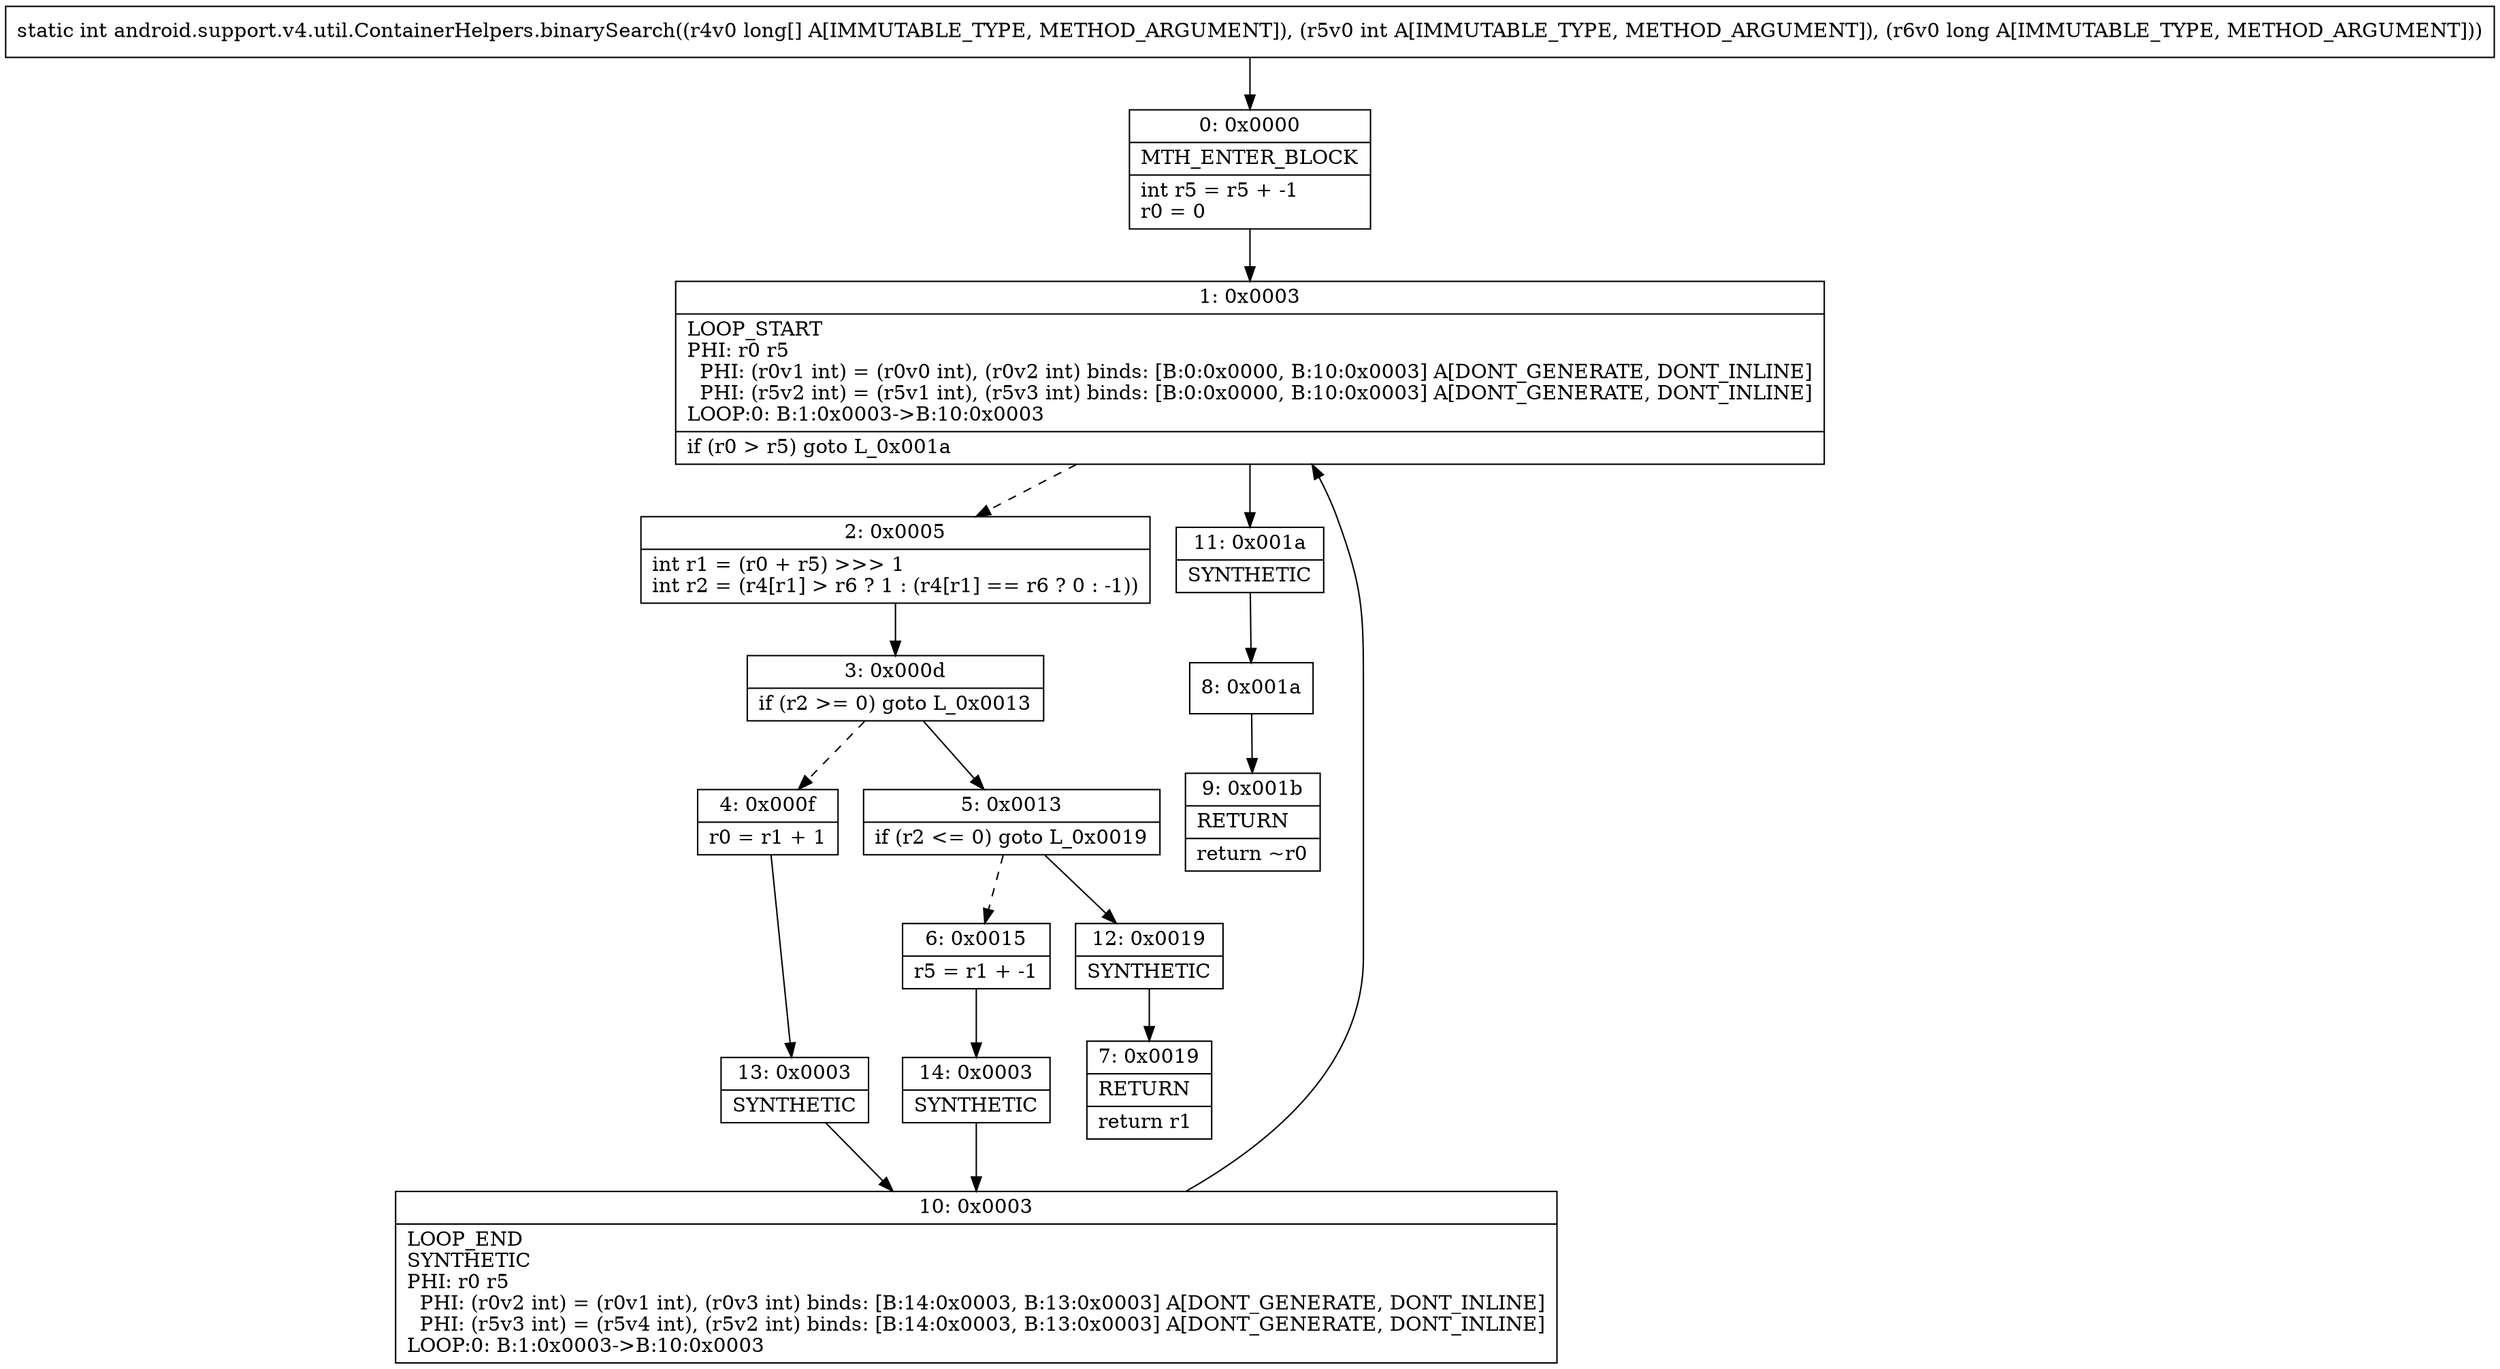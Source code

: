 digraph "CFG forandroid.support.v4.util.ContainerHelpers.binarySearch([JIJ)I" {
Node_0 [shape=record,label="{0\:\ 0x0000|MTH_ENTER_BLOCK\l|int r5 = r5 + \-1\lr0 = 0\l}"];
Node_1 [shape=record,label="{1\:\ 0x0003|LOOP_START\lPHI: r0 r5 \l  PHI: (r0v1 int) = (r0v0 int), (r0v2 int) binds: [B:0:0x0000, B:10:0x0003] A[DONT_GENERATE, DONT_INLINE]\l  PHI: (r5v2 int) = (r5v1 int), (r5v3 int) binds: [B:0:0x0000, B:10:0x0003] A[DONT_GENERATE, DONT_INLINE]\lLOOP:0: B:1:0x0003\-\>B:10:0x0003\l|if (r0 \> r5) goto L_0x001a\l}"];
Node_2 [shape=record,label="{2\:\ 0x0005|int r1 = (r0 + r5) \>\>\> 1\lint r2 = (r4[r1] \> r6 ? 1 : (r4[r1] == r6 ? 0 : \-1))\l}"];
Node_3 [shape=record,label="{3\:\ 0x000d|if (r2 \>= 0) goto L_0x0013\l}"];
Node_4 [shape=record,label="{4\:\ 0x000f|r0 = r1 + 1\l}"];
Node_5 [shape=record,label="{5\:\ 0x0013|if (r2 \<= 0) goto L_0x0019\l}"];
Node_6 [shape=record,label="{6\:\ 0x0015|r5 = r1 + \-1\l}"];
Node_7 [shape=record,label="{7\:\ 0x0019|RETURN\l|return r1\l}"];
Node_8 [shape=record,label="{8\:\ 0x001a}"];
Node_9 [shape=record,label="{9\:\ 0x001b|RETURN\l|return ~r0\l}"];
Node_10 [shape=record,label="{10\:\ 0x0003|LOOP_END\lSYNTHETIC\lPHI: r0 r5 \l  PHI: (r0v2 int) = (r0v1 int), (r0v3 int) binds: [B:14:0x0003, B:13:0x0003] A[DONT_GENERATE, DONT_INLINE]\l  PHI: (r5v3 int) = (r5v4 int), (r5v2 int) binds: [B:14:0x0003, B:13:0x0003] A[DONT_GENERATE, DONT_INLINE]\lLOOP:0: B:1:0x0003\-\>B:10:0x0003\l}"];
Node_11 [shape=record,label="{11\:\ 0x001a|SYNTHETIC\l}"];
Node_12 [shape=record,label="{12\:\ 0x0019|SYNTHETIC\l}"];
Node_13 [shape=record,label="{13\:\ 0x0003|SYNTHETIC\l}"];
Node_14 [shape=record,label="{14\:\ 0x0003|SYNTHETIC\l}"];
MethodNode[shape=record,label="{static int android.support.v4.util.ContainerHelpers.binarySearch((r4v0 long[] A[IMMUTABLE_TYPE, METHOD_ARGUMENT]), (r5v0 int A[IMMUTABLE_TYPE, METHOD_ARGUMENT]), (r6v0 long A[IMMUTABLE_TYPE, METHOD_ARGUMENT])) }"];
MethodNode -> Node_0;
Node_0 -> Node_1;
Node_1 -> Node_2[style=dashed];
Node_1 -> Node_11;
Node_2 -> Node_3;
Node_3 -> Node_4[style=dashed];
Node_3 -> Node_5;
Node_4 -> Node_13;
Node_5 -> Node_6[style=dashed];
Node_5 -> Node_12;
Node_6 -> Node_14;
Node_8 -> Node_9;
Node_10 -> Node_1;
Node_11 -> Node_8;
Node_12 -> Node_7;
Node_13 -> Node_10;
Node_14 -> Node_10;
}


